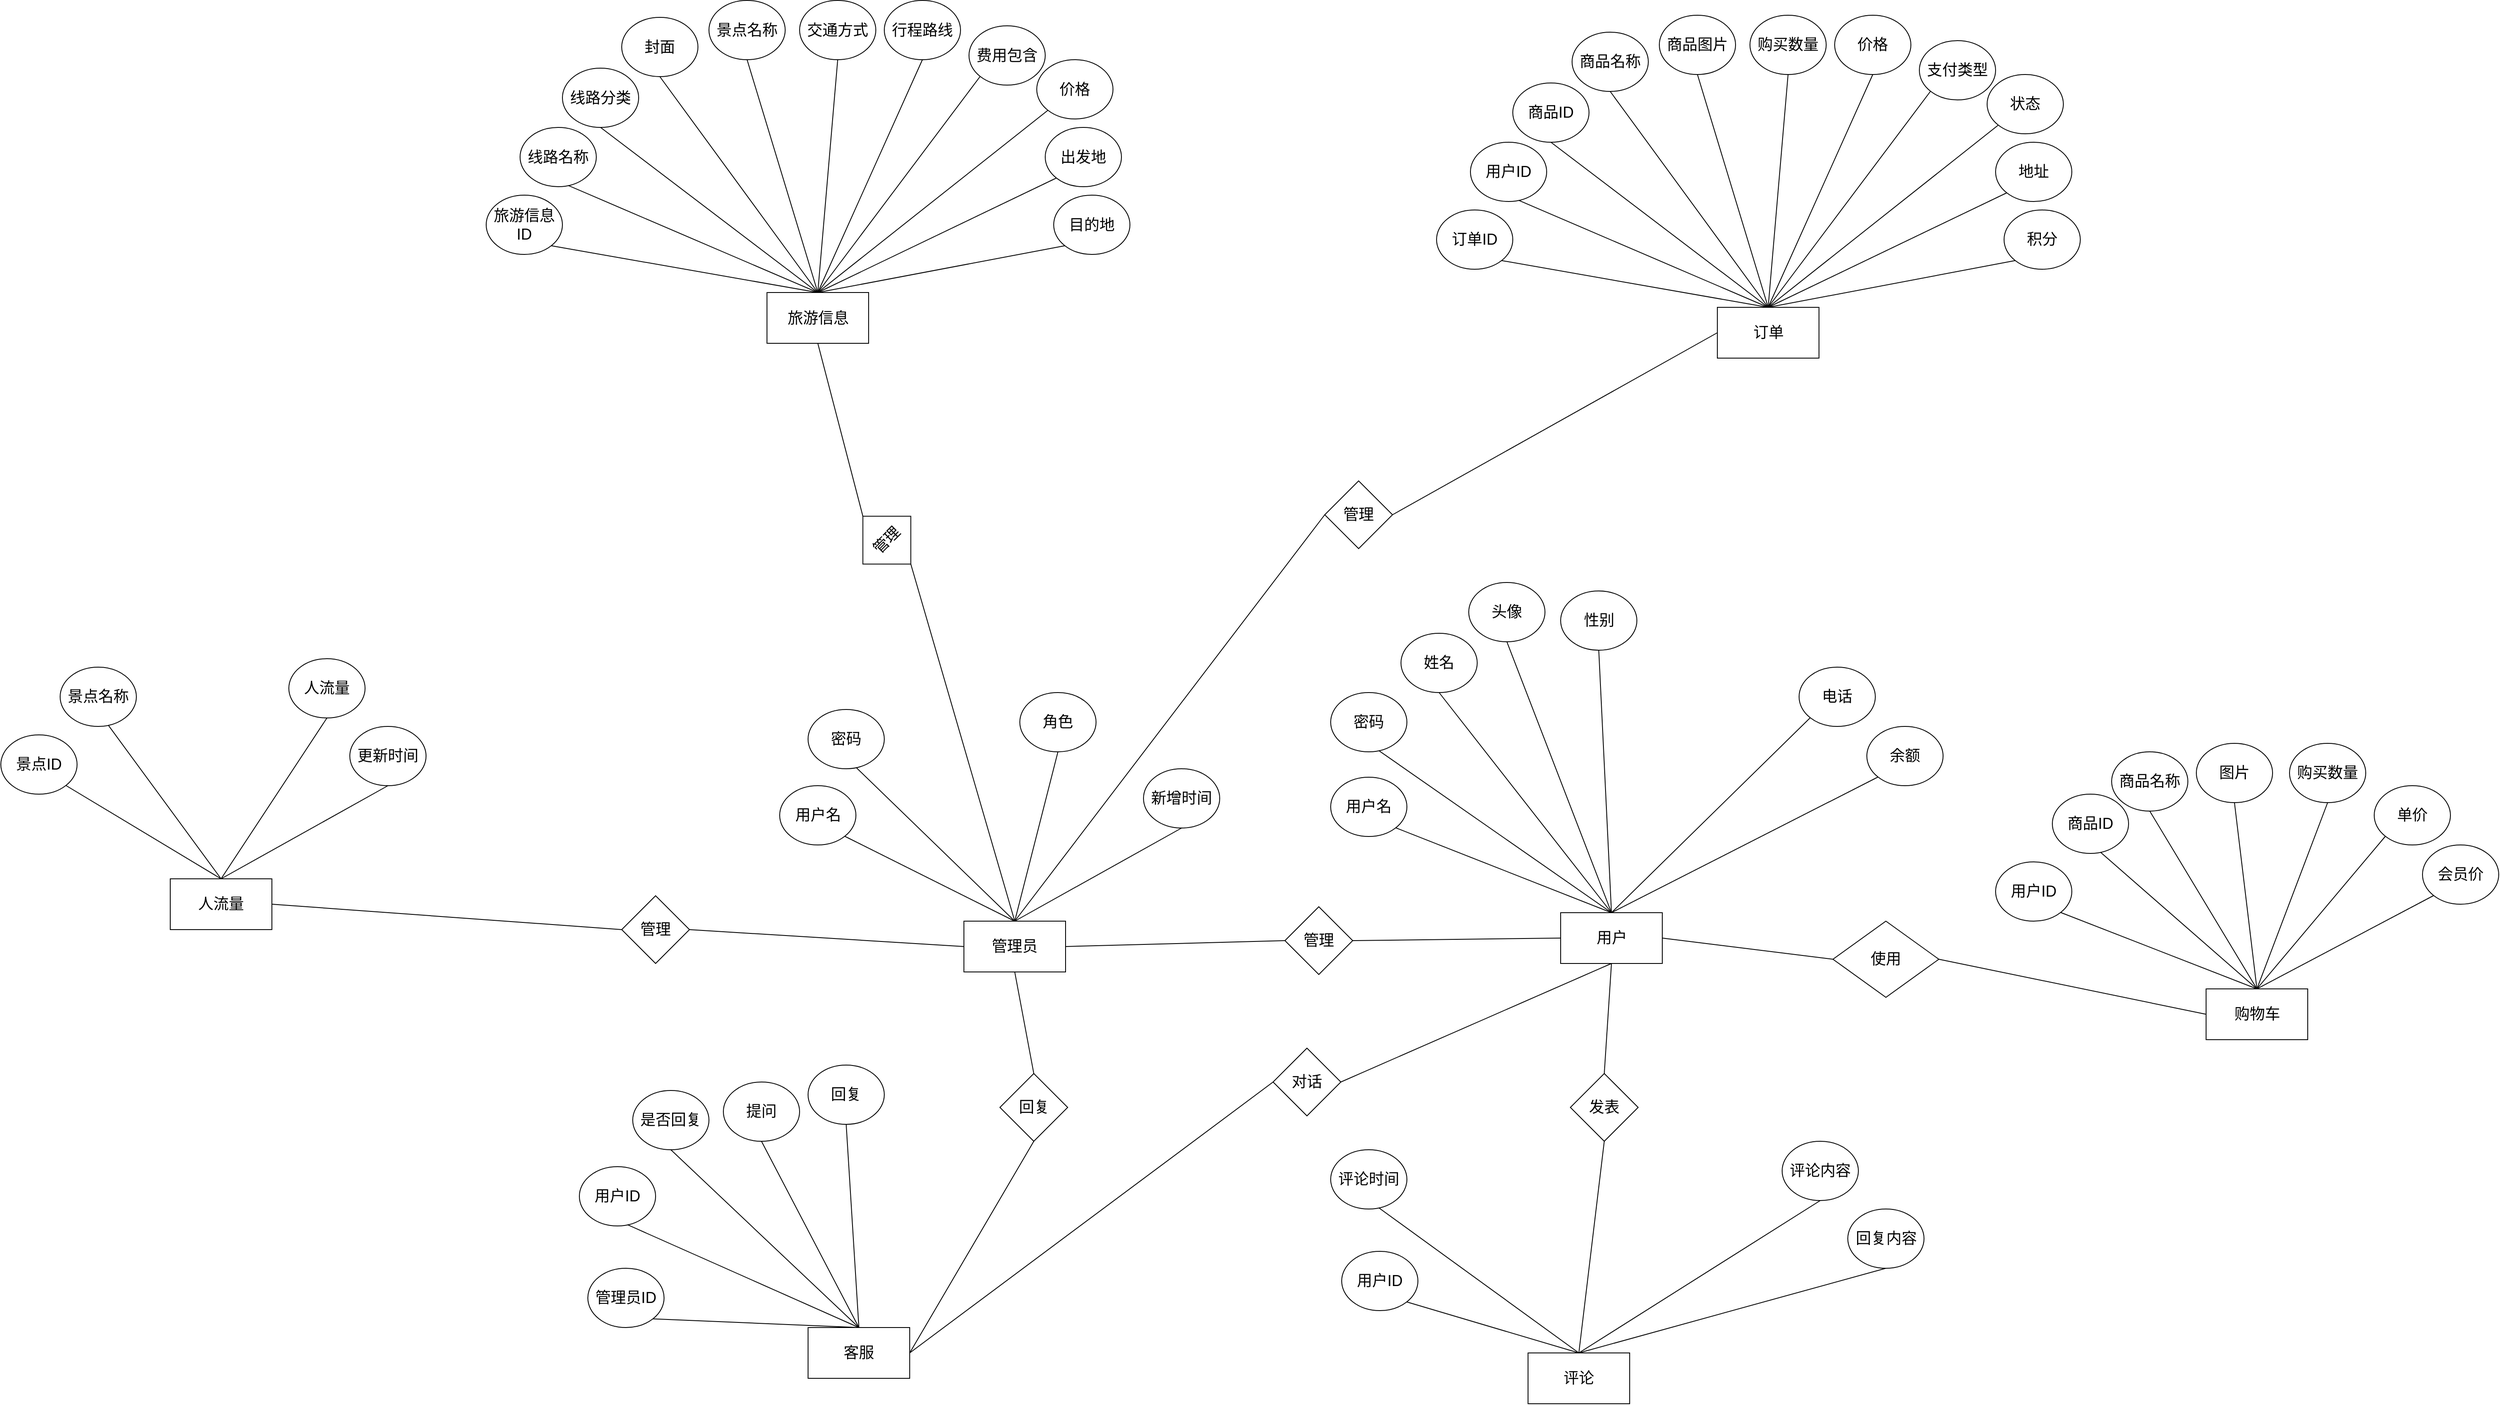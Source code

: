 <mxfile version="26.1.0">
  <diagram name="第 1 页" id="r9efI1w3UbtWpnC61uxg">
    <mxGraphModel dx="7148" dy="4628" grid="1" gridSize="10" guides="1" tooltips="1" connect="1" arrows="1" fold="1" page="1" pageScale="1" pageWidth="827" pageHeight="1169" math="0" shadow="0">
      <root>
        <mxCell id="0" />
        <mxCell id="1" parent="0" />
        <mxCell id="zDYpZziFO8J9DqXucdiA-89" value="&lt;font style=&quot;font-size: 18px;&quot;&gt;客服&lt;/font&gt;" style="rounded=0;whiteSpace=wrap;html=1;" parent="1" vertex="1">
          <mxGeometry x="-790" y="-20" width="120" height="60" as="geometry" />
        </mxCell>
        <mxCell id="zDYpZziFO8J9DqXucdiA-90" value="&lt;font style=&quot;font-size: 18px;&quot;&gt;管理员ID&lt;/font&gt;" style="ellipse;whiteSpace=wrap;html=1;" parent="1" vertex="1">
          <mxGeometry x="-1050" y="-90" width="90" height="70" as="geometry" />
        </mxCell>
        <mxCell id="zDYpZziFO8J9DqXucdiA-91" value="&lt;font style=&quot;font-size: 18px;&quot;&gt;用户ID&lt;/font&gt;" style="ellipse;whiteSpace=wrap;html=1;" parent="1" vertex="1">
          <mxGeometry x="-1060" y="-210" width="90" height="70" as="geometry" />
        </mxCell>
        <mxCell id="zDYpZziFO8J9DqXucdiA-92" value="&lt;font style=&quot;font-size: 18px;&quot;&gt;提问&lt;/font&gt;" style="ellipse;whiteSpace=wrap;html=1;" parent="1" vertex="1">
          <mxGeometry x="-890" y="-310" width="90" height="70" as="geometry" />
        </mxCell>
        <mxCell id="zDYpZziFO8J9DqXucdiA-95" value="" style="endArrow=none;html=1;rounded=0;entryX=1;entryY=1;entryDx=0;entryDy=0;exitX=0.5;exitY=0;exitDx=0;exitDy=0;" parent="1" source="zDYpZziFO8J9DqXucdiA-89" target="zDYpZziFO8J9DqXucdiA-90" edge="1">
          <mxGeometry width="50" height="50" relative="1" as="geometry">
            <mxPoint x="-750" y="30" as="sourcePoint" />
            <mxPoint x="-700" y="-20" as="targetPoint" />
          </mxGeometry>
        </mxCell>
        <mxCell id="zDYpZziFO8J9DqXucdiA-96" value="" style="endArrow=none;html=1;rounded=0;entryX=0.632;entryY=0.98;entryDx=0;entryDy=0;exitX=0.5;exitY=0;exitDx=0;exitDy=0;entryPerimeter=0;" parent="1" source="zDYpZziFO8J9DqXucdiA-89" target="zDYpZziFO8J9DqXucdiA-91" edge="1">
          <mxGeometry width="50" height="50" relative="1" as="geometry">
            <mxPoint x="-720" y="-10" as="sourcePoint" />
            <mxPoint x="-893" y="-80" as="targetPoint" />
          </mxGeometry>
        </mxCell>
        <mxCell id="zDYpZziFO8J9DqXucdiA-97" value="" style="endArrow=none;html=1;rounded=0;entryX=0.5;entryY=1;entryDx=0;entryDy=0;exitX=0.5;exitY=0;exitDx=0;exitDy=0;" parent="1" source="zDYpZziFO8J9DqXucdiA-89" target="zDYpZziFO8J9DqXucdiA-92" edge="1">
          <mxGeometry width="50" height="50" relative="1" as="geometry">
            <mxPoint x="-720" y="-10" as="sourcePoint" />
            <mxPoint x="-803" y="-131" as="targetPoint" />
          </mxGeometry>
        </mxCell>
        <mxCell id="0jBo7pZahgrigkSRvTY8-10" value="&lt;span style=&quot;font-size: 18px;&quot;&gt;回复&lt;/span&gt;" style="ellipse;whiteSpace=wrap;html=1;" parent="1" vertex="1">
          <mxGeometry x="-790" y="-330" width="90" height="70" as="geometry" />
        </mxCell>
        <mxCell id="0jBo7pZahgrigkSRvTY8-11" value="&lt;span style=&quot;font-size: 18px;&quot;&gt;是否回复&lt;/span&gt;" style="ellipse;whiteSpace=wrap;html=1;" parent="1" vertex="1">
          <mxGeometry x="-997" y="-300" width="90" height="70" as="geometry" />
        </mxCell>
        <mxCell id="0jBo7pZahgrigkSRvTY8-12" value="" style="endArrow=none;html=1;rounded=0;entryX=0.5;entryY=1;entryDx=0;entryDy=0;exitX=0.5;exitY=0;exitDx=0;exitDy=0;" parent="1" source="zDYpZziFO8J9DqXucdiA-89" target="0jBo7pZahgrigkSRvTY8-10" edge="1">
          <mxGeometry width="50" height="50" relative="1" as="geometry">
            <mxPoint x="-720" y="-10" as="sourcePoint" />
            <mxPoint x="-815" y="-180" as="targetPoint" />
          </mxGeometry>
        </mxCell>
        <mxCell id="0jBo7pZahgrigkSRvTY8-13" value="" style="endArrow=none;html=1;rounded=0;entryX=0.5;entryY=1;entryDx=0;entryDy=0;exitX=0.5;exitY=0;exitDx=0;exitDy=0;" parent="1" source="zDYpZziFO8J9DqXucdiA-89" target="0jBo7pZahgrigkSRvTY8-11" edge="1">
          <mxGeometry width="50" height="50" relative="1" as="geometry">
            <mxPoint x="-720" y="-10" as="sourcePoint" />
            <mxPoint x="-710" y="-200" as="targetPoint" />
          </mxGeometry>
        </mxCell>
        <mxCell id="kWk5Cqg54MB3jtJJDwFa-1" value="&lt;font style=&quot;font-size: 18px;&quot;&gt;评论&lt;/font&gt;" style="rounded=0;whiteSpace=wrap;html=1;" vertex="1" parent="1">
          <mxGeometry x="60" y="10" width="120" height="60" as="geometry" />
        </mxCell>
        <mxCell id="kWk5Cqg54MB3jtJJDwFa-2" value="&lt;font style=&quot;font-size: 18px;&quot;&gt;用户ID&lt;/font&gt;" style="ellipse;whiteSpace=wrap;html=1;" vertex="1" parent="1">
          <mxGeometry x="-160" y="-110" width="90" height="70" as="geometry" />
        </mxCell>
        <mxCell id="kWk5Cqg54MB3jtJJDwFa-3" value="&lt;font style=&quot;font-size: 18px;&quot;&gt;评论时间&lt;/font&gt;" style="ellipse;whiteSpace=wrap;html=1;" vertex="1" parent="1">
          <mxGeometry x="-173" y="-230" width="90" height="70" as="geometry" />
        </mxCell>
        <mxCell id="kWk5Cqg54MB3jtJJDwFa-4" value="&lt;font style=&quot;font-size: 18px;&quot;&gt;评论内容&lt;/font&gt;" style="ellipse;whiteSpace=wrap;html=1;" vertex="1" parent="1">
          <mxGeometry x="360" y="-240" width="90" height="70" as="geometry" />
        </mxCell>
        <mxCell id="kWk5Cqg54MB3jtJJDwFa-5" value="" style="endArrow=none;html=1;rounded=0;entryX=1;entryY=1;entryDx=0;entryDy=0;exitX=0.5;exitY=0;exitDx=0;exitDy=0;" edge="1" parent="1" source="kWk5Cqg54MB3jtJJDwFa-1" target="kWk5Cqg54MB3jtJJDwFa-2">
          <mxGeometry width="50" height="50" relative="1" as="geometry">
            <mxPoint x="100" y="60" as="sourcePoint" />
            <mxPoint x="150" y="10" as="targetPoint" />
          </mxGeometry>
        </mxCell>
        <mxCell id="kWk5Cqg54MB3jtJJDwFa-6" value="" style="endArrow=none;html=1;rounded=0;entryX=0.632;entryY=0.98;entryDx=0;entryDy=0;exitX=0.5;exitY=0;exitDx=0;exitDy=0;entryPerimeter=0;" edge="1" parent="1" source="kWk5Cqg54MB3jtJJDwFa-1" target="kWk5Cqg54MB3jtJJDwFa-3">
          <mxGeometry width="50" height="50" relative="1" as="geometry">
            <mxPoint x="130" y="20" as="sourcePoint" />
            <mxPoint x="-43" y="-50" as="targetPoint" />
          </mxGeometry>
        </mxCell>
        <mxCell id="kWk5Cqg54MB3jtJJDwFa-7" value="" style="endArrow=none;html=1;rounded=0;entryX=0.5;entryY=1;entryDx=0;entryDy=0;exitX=0.5;exitY=0;exitDx=0;exitDy=0;" edge="1" parent="1" source="kWk5Cqg54MB3jtJJDwFa-1" target="kWk5Cqg54MB3jtJJDwFa-4">
          <mxGeometry width="50" height="50" relative="1" as="geometry">
            <mxPoint x="130" y="20" as="sourcePoint" />
            <mxPoint x="47" y="-101" as="targetPoint" />
          </mxGeometry>
        </mxCell>
        <mxCell id="kWk5Cqg54MB3jtJJDwFa-8" value="&lt;span style=&quot;font-size: 18px;&quot;&gt;回复内容&lt;/span&gt;" style="ellipse;whiteSpace=wrap;html=1;" vertex="1" parent="1">
          <mxGeometry x="437.5" y="-160" width="90" height="70" as="geometry" />
        </mxCell>
        <mxCell id="kWk5Cqg54MB3jtJJDwFa-10" value="" style="endArrow=none;html=1;rounded=0;entryX=0.5;entryY=1;entryDx=0;entryDy=0;exitX=0.5;exitY=0;exitDx=0;exitDy=0;" edge="1" parent="1" source="kWk5Cqg54MB3jtJJDwFa-1" target="kWk5Cqg54MB3jtJJDwFa-8">
          <mxGeometry width="50" height="50" relative="1" as="geometry">
            <mxPoint x="130" y="20" as="sourcePoint" />
            <mxPoint x="35" y="-150" as="targetPoint" />
          </mxGeometry>
        </mxCell>
        <mxCell id="kWk5Cqg54MB3jtJJDwFa-12" value="&lt;font style=&quot;font-size: 18px;&quot;&gt;购物车&lt;/font&gt;" style="rounded=0;whiteSpace=wrap;html=1;" vertex="1" parent="1">
          <mxGeometry x="860.5" y="-420" width="120" height="60" as="geometry" />
        </mxCell>
        <mxCell id="kWk5Cqg54MB3jtJJDwFa-13" value="&lt;span style=&quot;font-size: 18px;&quot;&gt;用户ID&lt;/span&gt;" style="ellipse;whiteSpace=wrap;html=1;" vertex="1" parent="1">
          <mxGeometry x="612" y="-570" width="90" height="70" as="geometry" />
        </mxCell>
        <mxCell id="kWk5Cqg54MB3jtJJDwFa-14" value="&lt;font style=&quot;font-size: 18px;&quot;&gt;商品ID&lt;/font&gt;" style="ellipse;whiteSpace=wrap;html=1;" vertex="1" parent="1">
          <mxGeometry x="679" y="-650" width="90" height="70" as="geometry" />
        </mxCell>
        <mxCell id="kWk5Cqg54MB3jtJJDwFa-15" value="&lt;font style=&quot;font-size: 18px;&quot;&gt;商品名称&lt;/font&gt;" style="ellipse;whiteSpace=wrap;html=1;" vertex="1" parent="1">
          <mxGeometry x="749" y="-700" width="90" height="70" as="geometry" />
        </mxCell>
        <mxCell id="kWk5Cqg54MB3jtJJDwFa-16" value="" style="endArrow=none;html=1;rounded=0;entryX=1;entryY=1;entryDx=0;entryDy=0;exitX=0.5;exitY=0;exitDx=0;exitDy=0;" edge="1" parent="1" source="kWk5Cqg54MB3jtJJDwFa-12" target="kWk5Cqg54MB3jtJJDwFa-13">
          <mxGeometry width="50" height="50" relative="1" as="geometry">
            <mxPoint x="900.5" y="-370" as="sourcePoint" />
            <mxPoint x="950.5" y="-420" as="targetPoint" />
          </mxGeometry>
        </mxCell>
        <mxCell id="kWk5Cqg54MB3jtJJDwFa-17" value="" style="endArrow=none;html=1;rounded=0;entryX=0.632;entryY=0.98;entryDx=0;entryDy=0;exitX=0.5;exitY=0;exitDx=0;exitDy=0;entryPerimeter=0;" edge="1" parent="1" source="kWk5Cqg54MB3jtJJDwFa-12" target="kWk5Cqg54MB3jtJJDwFa-14">
          <mxGeometry width="50" height="50" relative="1" as="geometry">
            <mxPoint x="930.5" y="-410" as="sourcePoint" />
            <mxPoint x="757.5" y="-480" as="targetPoint" />
          </mxGeometry>
        </mxCell>
        <mxCell id="kWk5Cqg54MB3jtJJDwFa-18" value="" style="endArrow=none;html=1;rounded=0;entryX=0.5;entryY=1;entryDx=0;entryDy=0;exitX=0.5;exitY=0;exitDx=0;exitDy=0;" edge="1" parent="1" source="kWk5Cqg54MB3jtJJDwFa-12" target="kWk5Cqg54MB3jtJJDwFa-15">
          <mxGeometry width="50" height="50" relative="1" as="geometry">
            <mxPoint x="930.5" y="-410" as="sourcePoint" />
            <mxPoint x="847.5" y="-531" as="targetPoint" />
          </mxGeometry>
        </mxCell>
        <mxCell id="kWk5Cqg54MB3jtJJDwFa-19" value="&lt;span style=&quot;font-size: 18px;&quot;&gt;图片&lt;/span&gt;" style="ellipse;whiteSpace=wrap;html=1;" vertex="1" parent="1">
          <mxGeometry x="849" y="-710" width="90" height="70" as="geometry" />
        </mxCell>
        <mxCell id="kWk5Cqg54MB3jtJJDwFa-20" value="&lt;span style=&quot;font-size: 18px;&quot;&gt;购买数量&lt;/span&gt;" style="ellipse;whiteSpace=wrap;html=1;" vertex="1" parent="1">
          <mxGeometry x="959" y="-710" width="90" height="70" as="geometry" />
        </mxCell>
        <mxCell id="kWk5Cqg54MB3jtJJDwFa-21" value="" style="endArrow=none;html=1;rounded=0;entryX=0.5;entryY=1;entryDx=0;entryDy=0;exitX=0.5;exitY=0;exitDx=0;exitDy=0;" edge="1" parent="1" source="kWk5Cqg54MB3jtJJDwFa-12" target="kWk5Cqg54MB3jtJJDwFa-19">
          <mxGeometry width="50" height="50" relative="1" as="geometry">
            <mxPoint x="930.5" y="-410" as="sourcePoint" />
            <mxPoint x="835.5" y="-580" as="targetPoint" />
          </mxGeometry>
        </mxCell>
        <mxCell id="kWk5Cqg54MB3jtJJDwFa-22" value="" style="endArrow=none;html=1;rounded=0;entryX=0.5;entryY=1;entryDx=0;entryDy=0;exitX=0.5;exitY=0;exitDx=0;exitDy=0;" edge="1" parent="1" source="kWk5Cqg54MB3jtJJDwFa-12" target="kWk5Cqg54MB3jtJJDwFa-20">
          <mxGeometry width="50" height="50" relative="1" as="geometry">
            <mxPoint x="930.5" y="-410" as="sourcePoint" />
            <mxPoint x="940.5" y="-600" as="targetPoint" />
          </mxGeometry>
        </mxCell>
        <mxCell id="kWk5Cqg54MB3jtJJDwFa-23" value="&lt;span style=&quot;font-size: 18px;&quot;&gt;单价&lt;/span&gt;" style="ellipse;whiteSpace=wrap;html=1;" vertex="1" parent="1">
          <mxGeometry x="1059" y="-660" width="90" height="70" as="geometry" />
        </mxCell>
        <mxCell id="kWk5Cqg54MB3jtJJDwFa-24" value="&lt;span style=&quot;font-size: 18px;&quot;&gt;会员价&lt;/span&gt;" style="ellipse;whiteSpace=wrap;html=1;" vertex="1" parent="1">
          <mxGeometry x="1116" y="-590" width="90" height="70" as="geometry" />
        </mxCell>
        <mxCell id="kWk5Cqg54MB3jtJJDwFa-25" value="" style="endArrow=none;html=1;rounded=0;entryX=0;entryY=1;entryDx=0;entryDy=0;exitX=0.5;exitY=0;exitDx=0;exitDy=0;" edge="1" parent="1" source="kWk5Cqg54MB3jtJJDwFa-12" target="kWk5Cqg54MB3jtJJDwFa-23">
          <mxGeometry width="50" height="50" relative="1" as="geometry">
            <mxPoint x="931" y="-410" as="sourcePoint" />
            <mxPoint x="1064" y="-600" as="targetPoint" />
          </mxGeometry>
        </mxCell>
        <mxCell id="kWk5Cqg54MB3jtJJDwFa-26" value="" style="endArrow=none;html=1;rounded=0;entryX=0;entryY=1;entryDx=0;entryDy=0;exitX=0.5;exitY=0;exitDx=0;exitDy=0;" edge="1" parent="1" source="kWk5Cqg54MB3jtJJDwFa-12" target="kWk5Cqg54MB3jtJJDwFa-24">
          <mxGeometry width="50" height="50" relative="1" as="geometry">
            <mxPoint x="931" y="-410" as="sourcePoint" />
            <mxPoint x="1112" y="-570" as="targetPoint" />
          </mxGeometry>
        </mxCell>
        <mxCell id="kWk5Cqg54MB3jtJJDwFa-27" value="&lt;font style=&quot;font-size: 18px;&quot;&gt;旅游信息&lt;/font&gt;" style="rounded=0;whiteSpace=wrap;html=1;" vertex="1" parent="1">
          <mxGeometry x="-838.5" y="-1242.5" width="120" height="60" as="geometry" />
        </mxCell>
        <mxCell id="kWk5Cqg54MB3jtJJDwFa-28" value="&lt;span style=&quot;font-size: 18px;&quot;&gt;旅游信息ID&lt;/span&gt;" style="ellipse;whiteSpace=wrap;html=1;" vertex="1" parent="1">
          <mxGeometry x="-1170" y="-1357.5" width="90" height="70" as="geometry" />
        </mxCell>
        <mxCell id="kWk5Cqg54MB3jtJJDwFa-29" value="&lt;font style=&quot;font-size: 18px;&quot;&gt;线路名称&lt;/font&gt;" style="ellipse;whiteSpace=wrap;html=1;" vertex="1" parent="1">
          <mxGeometry x="-1130" y="-1437.5" width="90" height="70" as="geometry" />
        </mxCell>
        <mxCell id="kWk5Cqg54MB3jtJJDwFa-30" value="&lt;font style=&quot;font-size: 18px;&quot;&gt;线路分类&lt;/font&gt;" style="ellipse;whiteSpace=wrap;html=1;" vertex="1" parent="1">
          <mxGeometry x="-1080" y="-1507.5" width="90" height="70" as="geometry" />
        </mxCell>
        <mxCell id="kWk5Cqg54MB3jtJJDwFa-31" value="" style="endArrow=none;html=1;rounded=0;entryX=1;entryY=1;entryDx=0;entryDy=0;exitX=0.5;exitY=0;exitDx=0;exitDy=0;" edge="1" parent="1" source="kWk5Cqg54MB3jtJJDwFa-27" target="kWk5Cqg54MB3jtJJDwFa-28">
          <mxGeometry width="50" height="50" relative="1" as="geometry">
            <mxPoint x="-798.5" y="-1192.5" as="sourcePoint" />
            <mxPoint x="-748.5" y="-1242.5" as="targetPoint" />
          </mxGeometry>
        </mxCell>
        <mxCell id="kWk5Cqg54MB3jtJJDwFa-32" value="" style="endArrow=none;html=1;rounded=0;entryX=0.632;entryY=0.98;entryDx=0;entryDy=0;exitX=0.5;exitY=0;exitDx=0;exitDy=0;entryPerimeter=0;" edge="1" parent="1" source="kWk5Cqg54MB3jtJJDwFa-27" target="kWk5Cqg54MB3jtJJDwFa-29">
          <mxGeometry width="50" height="50" relative="1" as="geometry">
            <mxPoint x="-768.5" y="-1232.5" as="sourcePoint" />
            <mxPoint x="-941.5" y="-1302.5" as="targetPoint" />
          </mxGeometry>
        </mxCell>
        <mxCell id="kWk5Cqg54MB3jtJJDwFa-33" value="" style="endArrow=none;html=1;rounded=0;entryX=0.5;entryY=1;entryDx=0;entryDy=0;exitX=0.5;exitY=0;exitDx=0;exitDy=0;" edge="1" parent="1" source="kWk5Cqg54MB3jtJJDwFa-27" target="kWk5Cqg54MB3jtJJDwFa-30">
          <mxGeometry width="50" height="50" relative="1" as="geometry">
            <mxPoint x="-768.5" y="-1232.5" as="sourcePoint" />
            <mxPoint x="-851.5" y="-1353.5" as="targetPoint" />
          </mxGeometry>
        </mxCell>
        <mxCell id="kWk5Cqg54MB3jtJJDwFa-34" value="&lt;span style=&quot;font-size: 18px;&quot;&gt;封面&lt;/span&gt;" style="ellipse;whiteSpace=wrap;html=1;" vertex="1" parent="1">
          <mxGeometry x="-1010" y="-1567.5" width="90" height="70" as="geometry" />
        </mxCell>
        <mxCell id="kWk5Cqg54MB3jtJJDwFa-35" value="&lt;span style=&quot;font-size: 18px;&quot;&gt;景点名称&lt;/span&gt;" style="ellipse;whiteSpace=wrap;html=1;" vertex="1" parent="1">
          <mxGeometry x="-907" y="-1587.5" width="90" height="70" as="geometry" />
        </mxCell>
        <mxCell id="kWk5Cqg54MB3jtJJDwFa-36" value="" style="endArrow=none;html=1;rounded=0;entryX=0.5;entryY=1;entryDx=0;entryDy=0;exitX=0.5;exitY=0;exitDx=0;exitDy=0;" edge="1" parent="1" source="kWk5Cqg54MB3jtJJDwFa-27" target="kWk5Cqg54MB3jtJJDwFa-34">
          <mxGeometry width="50" height="50" relative="1" as="geometry">
            <mxPoint x="-768.5" y="-1232.5" as="sourcePoint" />
            <mxPoint x="-863.5" y="-1402.5" as="targetPoint" />
          </mxGeometry>
        </mxCell>
        <mxCell id="kWk5Cqg54MB3jtJJDwFa-37" value="" style="endArrow=none;html=1;rounded=0;entryX=0.5;entryY=1;entryDx=0;entryDy=0;exitX=0.5;exitY=0;exitDx=0;exitDy=0;" edge="1" parent="1" source="kWk5Cqg54MB3jtJJDwFa-27" target="kWk5Cqg54MB3jtJJDwFa-35">
          <mxGeometry width="50" height="50" relative="1" as="geometry">
            <mxPoint x="-768.5" y="-1232.5" as="sourcePoint" />
            <mxPoint x="-758.5" y="-1422.5" as="targetPoint" />
          </mxGeometry>
        </mxCell>
        <mxCell id="kWk5Cqg54MB3jtJJDwFa-38" value="&lt;span style=&quot;font-size: 18px;&quot;&gt;出发地&lt;/span&gt;" style="ellipse;whiteSpace=wrap;html=1;" vertex="1" parent="1">
          <mxGeometry x="-510" y="-1437.5" width="90" height="70" as="geometry" />
        </mxCell>
        <mxCell id="kWk5Cqg54MB3jtJJDwFa-39" value="&lt;span style=&quot;font-size: 18px;&quot;&gt;目的地&lt;/span&gt;" style="ellipse;whiteSpace=wrap;html=1;" vertex="1" parent="1">
          <mxGeometry x="-500" y="-1357.5" width="90" height="70" as="geometry" />
        </mxCell>
        <mxCell id="kWk5Cqg54MB3jtJJDwFa-40" value="" style="endArrow=none;html=1;rounded=0;entryX=0;entryY=1;entryDx=0;entryDy=0;exitX=0.5;exitY=0;exitDx=0;exitDy=0;" edge="1" parent="1" source="kWk5Cqg54MB3jtJJDwFa-27" target="kWk5Cqg54MB3jtJJDwFa-38">
          <mxGeometry width="50" height="50" relative="1" as="geometry">
            <mxPoint x="-768" y="-1232.5" as="sourcePoint" />
            <mxPoint x="-635" y="-1422.5" as="targetPoint" />
          </mxGeometry>
        </mxCell>
        <mxCell id="kWk5Cqg54MB3jtJJDwFa-41" value="" style="endArrow=none;html=1;rounded=0;entryX=0;entryY=1;entryDx=0;entryDy=0;exitX=0.5;exitY=0;exitDx=0;exitDy=0;" edge="1" parent="1" source="kWk5Cqg54MB3jtJJDwFa-27" target="kWk5Cqg54MB3jtJJDwFa-39">
          <mxGeometry width="50" height="50" relative="1" as="geometry">
            <mxPoint x="-768" y="-1232.5" as="sourcePoint" />
            <mxPoint x="-587" y="-1392.5" as="targetPoint" />
          </mxGeometry>
        </mxCell>
        <mxCell id="kWk5Cqg54MB3jtJJDwFa-42" value="&lt;span style=&quot;font-size: 18px;&quot;&gt;交通方式&lt;/span&gt;" style="ellipse;whiteSpace=wrap;html=1;" vertex="1" parent="1">
          <mxGeometry x="-800" y="-1587.5" width="90" height="70" as="geometry" />
        </mxCell>
        <mxCell id="kWk5Cqg54MB3jtJJDwFa-43" value="&lt;span style=&quot;font-size: 18px;&quot;&gt;费用包含&lt;/span&gt;" style="ellipse;whiteSpace=wrap;html=1;" vertex="1" parent="1">
          <mxGeometry x="-600" y="-1557.5" width="90" height="70" as="geometry" />
        </mxCell>
        <mxCell id="kWk5Cqg54MB3jtJJDwFa-44" value="&lt;span style=&quot;font-size: 18px;&quot;&gt;行程路线&lt;/span&gt;" style="ellipse;whiteSpace=wrap;html=1;" vertex="1" parent="1">
          <mxGeometry x="-700" y="-1587.5" width="90" height="70" as="geometry" />
        </mxCell>
        <mxCell id="kWk5Cqg54MB3jtJJDwFa-45" value="&lt;span style=&quot;font-size: 18px;&quot;&gt;价格&lt;/span&gt;" style="ellipse;whiteSpace=wrap;html=1;" vertex="1" parent="1">
          <mxGeometry x="-520" y="-1517.5" width="90" height="70" as="geometry" />
        </mxCell>
        <mxCell id="kWk5Cqg54MB3jtJJDwFa-46" value="" style="endArrow=none;html=1;rounded=0;entryX=0.5;entryY=1;entryDx=0;entryDy=0;exitX=0.5;exitY=0;exitDx=0;exitDy=0;" edge="1" parent="1" source="kWk5Cqg54MB3jtJJDwFa-27" target="kWk5Cqg54MB3jtJJDwFa-42">
          <mxGeometry width="50" height="50" relative="1" as="geometry">
            <mxPoint x="-800" y="-1317.5" as="sourcePoint" />
            <mxPoint x="-750" y="-1367.5" as="targetPoint" />
          </mxGeometry>
        </mxCell>
        <mxCell id="kWk5Cqg54MB3jtJJDwFa-47" value="" style="endArrow=none;html=1;rounded=0;entryX=0.5;entryY=1;entryDx=0;entryDy=0;exitX=0.5;exitY=0;exitDx=0;exitDy=0;" edge="1" parent="1" source="kWk5Cqg54MB3jtJJDwFa-27" target="kWk5Cqg54MB3jtJJDwFa-44">
          <mxGeometry width="50" height="50" relative="1" as="geometry">
            <mxPoint x="-768" y="-1232.5" as="sourcePoint" />
            <mxPoint x="-745" y="-1507.5" as="targetPoint" />
          </mxGeometry>
        </mxCell>
        <mxCell id="kWk5Cqg54MB3jtJJDwFa-48" value="" style="endArrow=none;html=1;rounded=0;entryX=0;entryY=1;entryDx=0;entryDy=0;exitX=0.5;exitY=0;exitDx=0;exitDy=0;" edge="1" parent="1" source="kWk5Cqg54MB3jtJJDwFa-27" target="kWk5Cqg54MB3jtJJDwFa-43">
          <mxGeometry width="50" height="50" relative="1" as="geometry">
            <mxPoint x="-768" y="-1232.5" as="sourcePoint" />
            <mxPoint x="-645" y="-1507.5" as="targetPoint" />
          </mxGeometry>
        </mxCell>
        <mxCell id="kWk5Cqg54MB3jtJJDwFa-49" value="" style="endArrow=none;html=1;rounded=0;entryX=0;entryY=1;entryDx=0;entryDy=0;exitX=0.5;exitY=0;exitDx=0;exitDy=0;" edge="1" parent="1" source="kWk5Cqg54MB3jtJJDwFa-27" target="kWk5Cqg54MB3jtJJDwFa-45">
          <mxGeometry width="50" height="50" relative="1" as="geometry">
            <mxPoint x="-768" y="-1232.5" as="sourcePoint" />
            <mxPoint x="-577" y="-1487.5" as="targetPoint" />
          </mxGeometry>
        </mxCell>
        <mxCell id="kWk5Cqg54MB3jtJJDwFa-50" value="&lt;font style=&quot;font-size: 18px;&quot;&gt;订单&lt;/font&gt;" style="rounded=0;whiteSpace=wrap;html=1;" vertex="1" parent="1">
          <mxGeometry x="283.5" y="-1225" width="120" height="60" as="geometry" />
        </mxCell>
        <mxCell id="kWk5Cqg54MB3jtJJDwFa-51" value="&lt;span style=&quot;font-size: 18px;&quot;&gt;订单ID&lt;/span&gt;" style="ellipse;whiteSpace=wrap;html=1;" vertex="1" parent="1">
          <mxGeometry x="-48" y="-1340" width="90" height="70" as="geometry" />
        </mxCell>
        <mxCell id="kWk5Cqg54MB3jtJJDwFa-52" value="&lt;font style=&quot;font-size: 18px;&quot;&gt;用户ID&lt;/font&gt;" style="ellipse;whiteSpace=wrap;html=1;" vertex="1" parent="1">
          <mxGeometry x="-8" y="-1420" width="90" height="70" as="geometry" />
        </mxCell>
        <mxCell id="kWk5Cqg54MB3jtJJDwFa-53" value="&lt;font style=&quot;font-size: 18px;&quot;&gt;商品ID&lt;/font&gt;" style="ellipse;whiteSpace=wrap;html=1;" vertex="1" parent="1">
          <mxGeometry x="42" y="-1490" width="90" height="70" as="geometry" />
        </mxCell>
        <mxCell id="kWk5Cqg54MB3jtJJDwFa-54" value="" style="endArrow=none;html=1;rounded=0;entryX=1;entryY=1;entryDx=0;entryDy=0;exitX=0.5;exitY=0;exitDx=0;exitDy=0;" edge="1" parent="1" source="kWk5Cqg54MB3jtJJDwFa-50" target="kWk5Cqg54MB3jtJJDwFa-51">
          <mxGeometry width="50" height="50" relative="1" as="geometry">
            <mxPoint x="323.5" y="-1175" as="sourcePoint" />
            <mxPoint x="373.5" y="-1225" as="targetPoint" />
          </mxGeometry>
        </mxCell>
        <mxCell id="kWk5Cqg54MB3jtJJDwFa-55" value="" style="endArrow=none;html=1;rounded=0;entryX=0.632;entryY=0.98;entryDx=0;entryDy=0;exitX=0.5;exitY=0;exitDx=0;exitDy=0;entryPerimeter=0;" edge="1" parent="1" source="kWk5Cqg54MB3jtJJDwFa-50" target="kWk5Cqg54MB3jtJJDwFa-52">
          <mxGeometry width="50" height="50" relative="1" as="geometry">
            <mxPoint x="353.5" y="-1215" as="sourcePoint" />
            <mxPoint x="180.5" y="-1285" as="targetPoint" />
          </mxGeometry>
        </mxCell>
        <mxCell id="kWk5Cqg54MB3jtJJDwFa-56" value="" style="endArrow=none;html=1;rounded=0;entryX=0.5;entryY=1;entryDx=0;entryDy=0;exitX=0.5;exitY=0;exitDx=0;exitDy=0;" edge="1" parent="1" source="kWk5Cqg54MB3jtJJDwFa-50" target="kWk5Cqg54MB3jtJJDwFa-53">
          <mxGeometry width="50" height="50" relative="1" as="geometry">
            <mxPoint x="353.5" y="-1215" as="sourcePoint" />
            <mxPoint x="270.5" y="-1336" as="targetPoint" />
          </mxGeometry>
        </mxCell>
        <mxCell id="kWk5Cqg54MB3jtJJDwFa-57" value="&lt;span style=&quot;font-size: 18px;&quot;&gt;商品名称&lt;/span&gt;" style="ellipse;whiteSpace=wrap;html=1;" vertex="1" parent="1">
          <mxGeometry x="112" y="-1550" width="90" height="70" as="geometry" />
        </mxCell>
        <mxCell id="kWk5Cqg54MB3jtJJDwFa-58" value="&lt;span style=&quot;font-size: 18px;&quot;&gt;商品图片&lt;/span&gt;" style="ellipse;whiteSpace=wrap;html=1;" vertex="1" parent="1">
          <mxGeometry x="215" y="-1570" width="90" height="70" as="geometry" />
        </mxCell>
        <mxCell id="kWk5Cqg54MB3jtJJDwFa-59" value="" style="endArrow=none;html=1;rounded=0;entryX=0.5;entryY=1;entryDx=0;entryDy=0;exitX=0.5;exitY=0;exitDx=0;exitDy=0;" edge="1" parent="1" source="kWk5Cqg54MB3jtJJDwFa-50" target="kWk5Cqg54MB3jtJJDwFa-57">
          <mxGeometry width="50" height="50" relative="1" as="geometry">
            <mxPoint x="353.5" y="-1215" as="sourcePoint" />
            <mxPoint x="258.5" y="-1385" as="targetPoint" />
          </mxGeometry>
        </mxCell>
        <mxCell id="kWk5Cqg54MB3jtJJDwFa-60" value="" style="endArrow=none;html=1;rounded=0;entryX=0.5;entryY=1;entryDx=0;entryDy=0;exitX=0.5;exitY=0;exitDx=0;exitDy=0;" edge="1" parent="1" source="kWk5Cqg54MB3jtJJDwFa-50" target="kWk5Cqg54MB3jtJJDwFa-58">
          <mxGeometry width="50" height="50" relative="1" as="geometry">
            <mxPoint x="353.5" y="-1215" as="sourcePoint" />
            <mxPoint x="363.5" y="-1405" as="targetPoint" />
          </mxGeometry>
        </mxCell>
        <mxCell id="kWk5Cqg54MB3jtJJDwFa-61" value="&lt;span style=&quot;font-size: 18px;&quot;&gt;地址&lt;/span&gt;" style="ellipse;whiteSpace=wrap;html=1;" vertex="1" parent="1">
          <mxGeometry x="612" y="-1420" width="90" height="70" as="geometry" />
        </mxCell>
        <mxCell id="kWk5Cqg54MB3jtJJDwFa-62" value="&lt;span style=&quot;font-size: 18px;&quot;&gt;积分&lt;/span&gt;" style="ellipse;whiteSpace=wrap;html=1;" vertex="1" parent="1">
          <mxGeometry x="622" y="-1340" width="90" height="70" as="geometry" />
        </mxCell>
        <mxCell id="kWk5Cqg54MB3jtJJDwFa-63" value="" style="endArrow=none;html=1;rounded=0;entryX=0;entryY=1;entryDx=0;entryDy=0;exitX=0.5;exitY=0;exitDx=0;exitDy=0;" edge="1" parent="1" source="kWk5Cqg54MB3jtJJDwFa-50" target="kWk5Cqg54MB3jtJJDwFa-61">
          <mxGeometry width="50" height="50" relative="1" as="geometry">
            <mxPoint x="354" y="-1215" as="sourcePoint" />
            <mxPoint x="487" y="-1405" as="targetPoint" />
          </mxGeometry>
        </mxCell>
        <mxCell id="kWk5Cqg54MB3jtJJDwFa-64" value="" style="endArrow=none;html=1;rounded=0;entryX=0;entryY=1;entryDx=0;entryDy=0;exitX=0.5;exitY=0;exitDx=0;exitDy=0;" edge="1" parent="1" source="kWk5Cqg54MB3jtJJDwFa-50" target="kWk5Cqg54MB3jtJJDwFa-62">
          <mxGeometry width="50" height="50" relative="1" as="geometry">
            <mxPoint x="354" y="-1215" as="sourcePoint" />
            <mxPoint x="535" y="-1375" as="targetPoint" />
          </mxGeometry>
        </mxCell>
        <mxCell id="kWk5Cqg54MB3jtJJDwFa-65" value="&lt;span style=&quot;font-size: 18px;&quot;&gt;购买数量&lt;/span&gt;" style="ellipse;whiteSpace=wrap;html=1;" vertex="1" parent="1">
          <mxGeometry x="322" y="-1570" width="90" height="70" as="geometry" />
        </mxCell>
        <mxCell id="kWk5Cqg54MB3jtJJDwFa-66" value="&lt;span style=&quot;font-size: 18px;&quot;&gt;支付类型&lt;/span&gt;" style="ellipse;whiteSpace=wrap;html=1;" vertex="1" parent="1">
          <mxGeometry x="522" y="-1540" width="90" height="70" as="geometry" />
        </mxCell>
        <mxCell id="kWk5Cqg54MB3jtJJDwFa-67" value="&lt;span style=&quot;font-size: 18px;&quot;&gt;价格&lt;/span&gt;" style="ellipse;whiteSpace=wrap;html=1;" vertex="1" parent="1">
          <mxGeometry x="422" y="-1570" width="90" height="70" as="geometry" />
        </mxCell>
        <mxCell id="kWk5Cqg54MB3jtJJDwFa-68" value="&lt;span style=&quot;font-size: 18px;&quot;&gt;状态&lt;/span&gt;" style="ellipse;whiteSpace=wrap;html=1;" vertex="1" parent="1">
          <mxGeometry x="602" y="-1500" width="90" height="70" as="geometry" />
        </mxCell>
        <mxCell id="kWk5Cqg54MB3jtJJDwFa-69" value="" style="endArrow=none;html=1;rounded=0;entryX=0.5;entryY=1;entryDx=0;entryDy=0;exitX=0.5;exitY=0;exitDx=0;exitDy=0;" edge="1" parent="1" source="kWk5Cqg54MB3jtJJDwFa-50" target="kWk5Cqg54MB3jtJJDwFa-65">
          <mxGeometry width="50" height="50" relative="1" as="geometry">
            <mxPoint x="322" y="-1300" as="sourcePoint" />
            <mxPoint x="372" y="-1350" as="targetPoint" />
          </mxGeometry>
        </mxCell>
        <mxCell id="kWk5Cqg54MB3jtJJDwFa-70" value="" style="endArrow=none;html=1;rounded=0;entryX=0.5;entryY=1;entryDx=0;entryDy=0;exitX=0.5;exitY=0;exitDx=0;exitDy=0;" edge="1" parent="1" source="kWk5Cqg54MB3jtJJDwFa-50" target="kWk5Cqg54MB3jtJJDwFa-67">
          <mxGeometry width="50" height="50" relative="1" as="geometry">
            <mxPoint x="354" y="-1215" as="sourcePoint" />
            <mxPoint x="377" y="-1490" as="targetPoint" />
          </mxGeometry>
        </mxCell>
        <mxCell id="kWk5Cqg54MB3jtJJDwFa-71" value="" style="endArrow=none;html=1;rounded=0;entryX=0;entryY=1;entryDx=0;entryDy=0;exitX=0.5;exitY=0;exitDx=0;exitDy=0;" edge="1" parent="1" source="kWk5Cqg54MB3jtJJDwFa-50" target="kWk5Cqg54MB3jtJJDwFa-66">
          <mxGeometry width="50" height="50" relative="1" as="geometry">
            <mxPoint x="354" y="-1215" as="sourcePoint" />
            <mxPoint x="477" y="-1490" as="targetPoint" />
          </mxGeometry>
        </mxCell>
        <mxCell id="kWk5Cqg54MB3jtJJDwFa-72" value="" style="endArrow=none;html=1;rounded=0;entryX=0;entryY=1;entryDx=0;entryDy=0;exitX=0.5;exitY=0;exitDx=0;exitDy=0;" edge="1" parent="1" source="kWk5Cqg54MB3jtJJDwFa-50" target="kWk5Cqg54MB3jtJJDwFa-68">
          <mxGeometry width="50" height="50" relative="1" as="geometry">
            <mxPoint x="354" y="-1215" as="sourcePoint" />
            <mxPoint x="545" y="-1470" as="targetPoint" />
          </mxGeometry>
        </mxCell>
        <mxCell id="kWk5Cqg54MB3jtJJDwFa-73" value="&lt;span style=&quot;font-size: 18px;&quot;&gt;人流量&lt;/span&gt;" style="rounded=0;whiteSpace=wrap;html=1;" vertex="1" parent="1">
          <mxGeometry x="-1543" y="-550" width="120" height="60" as="geometry" />
        </mxCell>
        <mxCell id="kWk5Cqg54MB3jtJJDwFa-74" value="&lt;font style=&quot;font-size: 18px;&quot;&gt;景点ID&lt;/font&gt;" style="ellipse;whiteSpace=wrap;html=1;" vertex="1" parent="1">
          <mxGeometry x="-1743" y="-720" width="90" height="70" as="geometry" />
        </mxCell>
        <mxCell id="kWk5Cqg54MB3jtJJDwFa-75" value="&lt;font style=&quot;font-size: 18px;&quot;&gt;景点名称&lt;/font&gt;" style="ellipse;whiteSpace=wrap;html=1;" vertex="1" parent="1">
          <mxGeometry x="-1673" y="-800" width="90" height="70" as="geometry" />
        </mxCell>
        <mxCell id="kWk5Cqg54MB3jtJJDwFa-76" value="&lt;font style=&quot;font-size: 18px;&quot;&gt;人流量&lt;/font&gt;" style="ellipse;whiteSpace=wrap;html=1;" vertex="1" parent="1">
          <mxGeometry x="-1403" y="-810" width="90" height="70" as="geometry" />
        </mxCell>
        <mxCell id="kWk5Cqg54MB3jtJJDwFa-77" value="" style="endArrow=none;html=1;rounded=0;entryX=1;entryY=1;entryDx=0;entryDy=0;exitX=0.5;exitY=0;exitDx=0;exitDy=0;" edge="1" parent="1" source="kWk5Cqg54MB3jtJJDwFa-73" target="kWk5Cqg54MB3jtJJDwFa-74">
          <mxGeometry width="50" height="50" relative="1" as="geometry">
            <mxPoint x="-1503" y="-500" as="sourcePoint" />
            <mxPoint x="-1453" y="-550" as="targetPoint" />
          </mxGeometry>
        </mxCell>
        <mxCell id="kWk5Cqg54MB3jtJJDwFa-78" value="" style="endArrow=none;html=1;rounded=0;entryX=0.632;entryY=0.98;entryDx=0;entryDy=0;exitX=0.5;exitY=0;exitDx=0;exitDy=0;entryPerimeter=0;" edge="1" parent="1" source="kWk5Cqg54MB3jtJJDwFa-73" target="kWk5Cqg54MB3jtJJDwFa-75">
          <mxGeometry width="50" height="50" relative="1" as="geometry">
            <mxPoint x="-1473" y="-540" as="sourcePoint" />
            <mxPoint x="-1646" y="-610" as="targetPoint" />
          </mxGeometry>
        </mxCell>
        <mxCell id="kWk5Cqg54MB3jtJJDwFa-79" value="" style="endArrow=none;html=1;rounded=0;entryX=0.5;entryY=1;entryDx=0;entryDy=0;exitX=0.5;exitY=0;exitDx=0;exitDy=0;" edge="1" parent="1" source="kWk5Cqg54MB3jtJJDwFa-73" target="kWk5Cqg54MB3jtJJDwFa-76">
          <mxGeometry width="50" height="50" relative="1" as="geometry">
            <mxPoint x="-1473" y="-540" as="sourcePoint" />
            <mxPoint x="-1556" y="-661" as="targetPoint" />
          </mxGeometry>
        </mxCell>
        <mxCell id="kWk5Cqg54MB3jtJJDwFa-80" value="&lt;span style=&quot;font-size: 18px;&quot;&gt;更新时间&lt;/span&gt;" style="ellipse;whiteSpace=wrap;html=1;" vertex="1" parent="1">
          <mxGeometry x="-1331" y="-730" width="90" height="70" as="geometry" />
        </mxCell>
        <mxCell id="kWk5Cqg54MB3jtJJDwFa-81" value="" style="endArrow=none;html=1;rounded=0;entryX=0.5;entryY=1;entryDx=0;entryDy=0;exitX=0.5;exitY=0;exitDx=0;exitDy=0;" edge="1" parent="1" source="kWk5Cqg54MB3jtJJDwFa-73" target="kWk5Cqg54MB3jtJJDwFa-80">
          <mxGeometry width="50" height="50" relative="1" as="geometry">
            <mxPoint x="-1473" y="-540" as="sourcePoint" />
            <mxPoint x="-1568" y="-710" as="targetPoint" />
          </mxGeometry>
        </mxCell>
        <mxCell id="kWk5Cqg54MB3jtJJDwFa-82" value="&lt;span style=&quot;font-size: 18px;&quot;&gt;管理员&lt;/span&gt;" style="rounded=0;whiteSpace=wrap;html=1;" vertex="1" parent="1">
          <mxGeometry x="-606" y="-500" width="120" height="60" as="geometry" />
        </mxCell>
        <mxCell id="kWk5Cqg54MB3jtJJDwFa-83" value="&lt;font style=&quot;font-size: 18px;&quot;&gt;用户名&lt;/font&gt;" style="ellipse;whiteSpace=wrap;html=1;" vertex="1" parent="1">
          <mxGeometry x="-823.5" y="-660" width="90" height="70" as="geometry" />
        </mxCell>
        <mxCell id="kWk5Cqg54MB3jtJJDwFa-84" value="&lt;font style=&quot;font-size: 18px;&quot;&gt;密码&lt;/font&gt;" style="ellipse;whiteSpace=wrap;html=1;" vertex="1" parent="1">
          <mxGeometry x="-790" y="-750" width="90" height="70" as="geometry" />
        </mxCell>
        <mxCell id="kWk5Cqg54MB3jtJJDwFa-85" value="&lt;font style=&quot;font-size: 18px;&quot;&gt;角色&lt;/font&gt;" style="ellipse;whiteSpace=wrap;html=1;" vertex="1" parent="1">
          <mxGeometry x="-540" y="-770" width="90" height="70" as="geometry" />
        </mxCell>
        <mxCell id="kWk5Cqg54MB3jtJJDwFa-86" value="" style="endArrow=none;html=1;rounded=0;entryX=1;entryY=1;entryDx=0;entryDy=0;exitX=0.5;exitY=0;exitDx=0;exitDy=0;" edge="1" parent="1" source="kWk5Cqg54MB3jtJJDwFa-82" target="kWk5Cqg54MB3jtJJDwFa-83">
          <mxGeometry width="50" height="50" relative="1" as="geometry">
            <mxPoint x="-566" y="-450" as="sourcePoint" />
            <mxPoint x="-516" y="-500" as="targetPoint" />
          </mxGeometry>
        </mxCell>
        <mxCell id="kWk5Cqg54MB3jtJJDwFa-87" value="" style="endArrow=none;html=1;rounded=0;entryX=0.632;entryY=0.98;entryDx=0;entryDy=0;exitX=0.5;exitY=0;exitDx=0;exitDy=0;entryPerimeter=0;" edge="1" parent="1" source="kWk5Cqg54MB3jtJJDwFa-82" target="kWk5Cqg54MB3jtJJDwFa-84">
          <mxGeometry width="50" height="50" relative="1" as="geometry">
            <mxPoint x="-536" y="-490" as="sourcePoint" />
            <mxPoint x="-709" y="-560" as="targetPoint" />
          </mxGeometry>
        </mxCell>
        <mxCell id="kWk5Cqg54MB3jtJJDwFa-88" value="" style="endArrow=none;html=1;rounded=0;entryX=0.5;entryY=1;entryDx=0;entryDy=0;exitX=0.5;exitY=0;exitDx=0;exitDy=0;" edge="1" parent="1" source="kWk5Cqg54MB3jtJJDwFa-82" target="kWk5Cqg54MB3jtJJDwFa-85">
          <mxGeometry width="50" height="50" relative="1" as="geometry">
            <mxPoint x="-536" y="-490" as="sourcePoint" />
            <mxPoint x="-619" y="-611" as="targetPoint" />
          </mxGeometry>
        </mxCell>
        <mxCell id="kWk5Cqg54MB3jtJJDwFa-89" value="&lt;span style=&quot;font-size: 18px;&quot;&gt;新增时间&lt;/span&gt;" style="ellipse;whiteSpace=wrap;html=1;" vertex="1" parent="1">
          <mxGeometry x="-394" y="-680" width="90" height="70" as="geometry" />
        </mxCell>
        <mxCell id="kWk5Cqg54MB3jtJJDwFa-90" value="" style="endArrow=none;html=1;rounded=0;entryX=0.5;entryY=1;entryDx=0;entryDy=0;exitX=0.5;exitY=0;exitDx=0;exitDy=0;" edge="1" parent="1" source="kWk5Cqg54MB3jtJJDwFa-82" target="kWk5Cqg54MB3jtJJDwFa-89">
          <mxGeometry width="50" height="50" relative="1" as="geometry">
            <mxPoint x="-536" y="-490" as="sourcePoint" />
            <mxPoint x="-631" y="-660" as="targetPoint" />
          </mxGeometry>
        </mxCell>
        <mxCell id="kWk5Cqg54MB3jtJJDwFa-91" value="&lt;font style=&quot;font-size: 18px;&quot;&gt;用户&lt;/font&gt;" style="rounded=0;whiteSpace=wrap;html=1;" vertex="1" parent="1">
          <mxGeometry x="98.5" y="-510" width="120" height="60" as="geometry" />
        </mxCell>
        <mxCell id="kWk5Cqg54MB3jtJJDwFa-92" value="&lt;span style=&quot;font-size: 18px;&quot;&gt;用户名&lt;/span&gt;" style="ellipse;whiteSpace=wrap;html=1;" vertex="1" parent="1">
          <mxGeometry x="-173" y="-670" width="90" height="70" as="geometry" />
        </mxCell>
        <mxCell id="kWk5Cqg54MB3jtJJDwFa-93" value="&lt;font style=&quot;font-size: 18px;&quot;&gt;密码&lt;/font&gt;" style="ellipse;whiteSpace=wrap;html=1;" vertex="1" parent="1">
          <mxGeometry x="-173" y="-770" width="90" height="70" as="geometry" />
        </mxCell>
        <mxCell id="kWk5Cqg54MB3jtJJDwFa-94" value="&lt;font style=&quot;font-size: 18px;&quot;&gt;姓名&lt;/font&gt;" style="ellipse;whiteSpace=wrap;html=1;" vertex="1" parent="1">
          <mxGeometry x="-90" y="-840" width="90" height="70" as="geometry" />
        </mxCell>
        <mxCell id="kWk5Cqg54MB3jtJJDwFa-95" value="" style="endArrow=none;html=1;rounded=0;entryX=1;entryY=1;entryDx=0;entryDy=0;exitX=0.5;exitY=0;exitDx=0;exitDy=0;" edge="1" parent="1" source="kWk5Cqg54MB3jtJJDwFa-91" target="kWk5Cqg54MB3jtJJDwFa-92">
          <mxGeometry width="50" height="50" relative="1" as="geometry">
            <mxPoint x="138.5" y="-460" as="sourcePoint" />
            <mxPoint x="188.5" y="-510" as="targetPoint" />
          </mxGeometry>
        </mxCell>
        <mxCell id="kWk5Cqg54MB3jtJJDwFa-96" value="" style="endArrow=none;html=1;rounded=0;entryX=0.632;entryY=0.98;entryDx=0;entryDy=0;exitX=0.5;exitY=0;exitDx=0;exitDy=0;entryPerimeter=0;" edge="1" parent="1" source="kWk5Cqg54MB3jtJJDwFa-91" target="kWk5Cqg54MB3jtJJDwFa-93">
          <mxGeometry width="50" height="50" relative="1" as="geometry">
            <mxPoint x="168.5" y="-500" as="sourcePoint" />
            <mxPoint x="-4.5" y="-570" as="targetPoint" />
          </mxGeometry>
        </mxCell>
        <mxCell id="kWk5Cqg54MB3jtJJDwFa-97" value="" style="endArrow=none;html=1;rounded=0;entryX=0.5;entryY=1;entryDx=0;entryDy=0;exitX=0.5;exitY=0;exitDx=0;exitDy=0;" edge="1" parent="1" source="kWk5Cqg54MB3jtJJDwFa-91" target="kWk5Cqg54MB3jtJJDwFa-94">
          <mxGeometry width="50" height="50" relative="1" as="geometry">
            <mxPoint x="168.5" y="-500" as="sourcePoint" />
            <mxPoint x="85.5" y="-621" as="targetPoint" />
          </mxGeometry>
        </mxCell>
        <mxCell id="kWk5Cqg54MB3jtJJDwFa-98" value="&lt;span style=&quot;font-size: 18px;&quot;&gt;头像&lt;/span&gt;" style="ellipse;whiteSpace=wrap;html=1;" vertex="1" parent="1">
          <mxGeometry x="-10" y="-900" width="90" height="70" as="geometry" />
        </mxCell>
        <mxCell id="kWk5Cqg54MB3jtJJDwFa-99" value="&lt;span style=&quot;font-size: 18px;&quot;&gt;性别&lt;/span&gt;" style="ellipse;whiteSpace=wrap;html=1;" vertex="1" parent="1">
          <mxGeometry x="98.5" y="-890" width="90" height="70" as="geometry" />
        </mxCell>
        <mxCell id="kWk5Cqg54MB3jtJJDwFa-100" value="" style="endArrow=none;html=1;rounded=0;entryX=0.5;entryY=1;entryDx=0;entryDy=0;exitX=0.5;exitY=0;exitDx=0;exitDy=0;" edge="1" parent="1" source="kWk5Cqg54MB3jtJJDwFa-91" target="kWk5Cqg54MB3jtJJDwFa-98">
          <mxGeometry width="50" height="50" relative="1" as="geometry">
            <mxPoint x="168.5" y="-500" as="sourcePoint" />
            <mxPoint x="73.5" y="-670" as="targetPoint" />
          </mxGeometry>
        </mxCell>
        <mxCell id="kWk5Cqg54MB3jtJJDwFa-101" value="" style="endArrow=none;html=1;rounded=0;entryX=0.5;entryY=1;entryDx=0;entryDy=0;exitX=0.5;exitY=0;exitDx=0;exitDy=0;" edge="1" parent="1" source="kWk5Cqg54MB3jtJJDwFa-91" target="kWk5Cqg54MB3jtJJDwFa-99">
          <mxGeometry width="50" height="50" relative="1" as="geometry">
            <mxPoint x="168.5" y="-500" as="sourcePoint" />
            <mxPoint x="178.5" y="-690" as="targetPoint" />
          </mxGeometry>
        </mxCell>
        <mxCell id="kWk5Cqg54MB3jtJJDwFa-102" value="&lt;span style=&quot;font-size: 18px;&quot;&gt;电话&lt;/span&gt;" style="ellipse;whiteSpace=wrap;html=1;" vertex="1" parent="1">
          <mxGeometry x="380" y="-800" width="90" height="70" as="geometry" />
        </mxCell>
        <mxCell id="kWk5Cqg54MB3jtJJDwFa-103" value="&lt;span style=&quot;font-size: 18px;&quot;&gt;余额&lt;/span&gt;" style="ellipse;whiteSpace=wrap;html=1;" vertex="1" parent="1">
          <mxGeometry x="460" y="-730" width="90" height="70" as="geometry" />
        </mxCell>
        <mxCell id="kWk5Cqg54MB3jtJJDwFa-104" value="" style="endArrow=none;html=1;rounded=0;entryX=0;entryY=1;entryDx=0;entryDy=0;exitX=0.5;exitY=0;exitDx=0;exitDy=0;" edge="1" parent="1" source="kWk5Cqg54MB3jtJJDwFa-91" target="kWk5Cqg54MB3jtJJDwFa-102">
          <mxGeometry width="50" height="50" relative="1" as="geometry">
            <mxPoint x="169" y="-500" as="sourcePoint" />
            <mxPoint x="302" y="-690" as="targetPoint" />
          </mxGeometry>
        </mxCell>
        <mxCell id="kWk5Cqg54MB3jtJJDwFa-105" value="" style="endArrow=none;html=1;rounded=0;entryX=0;entryY=1;entryDx=0;entryDy=0;exitX=0.5;exitY=0;exitDx=0;exitDy=0;" edge="1" parent="1" source="kWk5Cqg54MB3jtJJDwFa-91" target="kWk5Cqg54MB3jtJJDwFa-103">
          <mxGeometry width="50" height="50" relative="1" as="geometry">
            <mxPoint x="169" y="-500" as="sourcePoint" />
            <mxPoint x="350" y="-660" as="targetPoint" />
          </mxGeometry>
        </mxCell>
        <mxCell id="kWk5Cqg54MB3jtJJDwFa-106" value="&lt;font style=&quot;font-size: 18px;&quot;&gt;管理&lt;/font&gt;" style="rhombus;whiteSpace=wrap;html=1;rotation=-45;" vertex="1" parent="1">
          <mxGeometry x="-737" y="-990" width="80" height="80" as="geometry" />
        </mxCell>
        <mxCell id="kWk5Cqg54MB3jtJJDwFa-107" value="" style="endArrow=none;html=1;rounded=0;entryX=0.5;entryY=1;entryDx=0;entryDy=0;exitX=0.5;exitY=0;exitDx=0;exitDy=0;" edge="1" parent="1" source="kWk5Cqg54MB3jtJJDwFa-82" target="kWk5Cqg54MB3jtJJDwFa-106">
          <mxGeometry width="50" height="50" relative="1" as="geometry">
            <mxPoint x="-540" y="-720" as="sourcePoint" />
            <mxPoint x="-490" y="-770" as="targetPoint" />
          </mxGeometry>
        </mxCell>
        <mxCell id="kWk5Cqg54MB3jtJJDwFa-108" value="" style="endArrow=none;html=1;rounded=0;entryX=0.5;entryY=1;entryDx=0;entryDy=0;exitX=0.5;exitY=0;exitDx=0;exitDy=0;" edge="1" parent="1" source="kWk5Cqg54MB3jtJJDwFa-106" target="kWk5Cqg54MB3jtJJDwFa-27">
          <mxGeometry width="50" height="50" relative="1" as="geometry">
            <mxPoint x="-540" y="-1080" as="sourcePoint" />
            <mxPoint x="-490" y="-1130" as="targetPoint" />
          </mxGeometry>
        </mxCell>
        <mxCell id="kWk5Cqg54MB3jtJJDwFa-109" value="&lt;font style=&quot;font-size: 18px;&quot;&gt;管理&lt;/font&gt;" style="rhombus;whiteSpace=wrap;html=1;" vertex="1" parent="1">
          <mxGeometry x="-1010" y="-530" width="80" height="80" as="geometry" />
        </mxCell>
        <mxCell id="kWk5Cqg54MB3jtJJDwFa-111" value="" style="endArrow=none;html=1;rounded=0;entryX=0;entryY=0.5;entryDx=0;entryDy=0;exitX=1;exitY=0.5;exitDx=0;exitDy=0;" edge="1" parent="1" source="kWk5Cqg54MB3jtJJDwFa-109" target="kWk5Cqg54MB3jtJJDwFa-82">
          <mxGeometry width="50" height="50" relative="1" as="geometry">
            <mxPoint x="-950" y="-490" as="sourcePoint" />
            <mxPoint x="-900" y="-540" as="targetPoint" />
          </mxGeometry>
        </mxCell>
        <mxCell id="kWk5Cqg54MB3jtJJDwFa-112" value="" style="endArrow=none;html=1;rounded=0;entryX=0;entryY=0.5;entryDx=0;entryDy=0;exitX=1;exitY=0.5;exitDx=0;exitDy=0;" edge="1" parent="1" source="kWk5Cqg54MB3jtJJDwFa-73" target="kWk5Cqg54MB3jtJJDwFa-109">
          <mxGeometry width="50" height="50" relative="1" as="geometry">
            <mxPoint x="-1364" y="-550" as="sourcePoint" />
            <mxPoint x="-1040" y="-530" as="targetPoint" />
          </mxGeometry>
        </mxCell>
        <mxCell id="kWk5Cqg54MB3jtJJDwFa-113" value="&lt;font style=&quot;font-size: 18px;&quot;&gt;管理&lt;/font&gt;" style="rhombus;whiteSpace=wrap;html=1;" vertex="1" parent="1">
          <mxGeometry x="-227" y="-517" width="80" height="80" as="geometry" />
        </mxCell>
        <mxCell id="kWk5Cqg54MB3jtJJDwFa-114" value="" style="endArrow=none;html=1;rounded=0;entryX=0;entryY=0.5;entryDx=0;entryDy=0;exitX=1;exitY=0.5;exitDx=0;exitDy=0;" edge="1" parent="1" source="kWk5Cqg54MB3jtJJDwFa-113" target="kWk5Cqg54MB3jtJJDwFa-91">
          <mxGeometry width="50" height="50" relative="1" as="geometry">
            <mxPoint x="-167" y="-490" as="sourcePoint" />
            <mxPoint x="177" y="-470" as="targetPoint" />
          </mxGeometry>
        </mxCell>
        <mxCell id="kWk5Cqg54MB3jtJJDwFa-115" value="" style="endArrow=none;html=1;rounded=0;entryX=0;entryY=0.5;entryDx=0;entryDy=0;exitX=1;exitY=0.5;exitDx=0;exitDy=0;" edge="1" parent="1" target="kWk5Cqg54MB3jtJJDwFa-113" source="kWk5Cqg54MB3jtJJDwFa-82">
          <mxGeometry width="50" height="50" relative="1" as="geometry">
            <mxPoint x="-640" y="-520" as="sourcePoint" />
            <mxPoint x="-257" y="-530" as="targetPoint" />
          </mxGeometry>
        </mxCell>
        <mxCell id="kWk5Cqg54MB3jtJJDwFa-118" value="&lt;font style=&quot;font-size: 18px;&quot;&gt;管理&lt;/font&gt;" style="rhombus;whiteSpace=wrap;html=1;" vertex="1" parent="1">
          <mxGeometry x="-180" y="-1020" width="80" height="80" as="geometry" />
        </mxCell>
        <mxCell id="kWk5Cqg54MB3jtJJDwFa-119" value="" style="endArrow=none;html=1;rounded=0;entryX=0;entryY=0.5;entryDx=0;entryDy=0;exitX=1;exitY=0.5;exitDx=0;exitDy=0;" edge="1" parent="1" source="kWk5Cqg54MB3jtJJDwFa-118" target="kWk5Cqg54MB3jtJJDwFa-50">
          <mxGeometry width="50" height="50" relative="1" as="geometry">
            <mxPoint x="-129" y="-1010" as="sourcePoint" />
            <mxPoint x="215" y="-990" as="targetPoint" />
          </mxGeometry>
        </mxCell>
        <mxCell id="kWk5Cqg54MB3jtJJDwFa-120" value="" style="endArrow=none;html=1;rounded=0;entryX=0;entryY=0.5;entryDx=0;entryDy=0;exitX=0.5;exitY=0;exitDx=0;exitDy=0;" edge="1" parent="1" target="kWk5Cqg54MB3jtJJDwFa-118" source="kWk5Cqg54MB3jtJJDwFa-82">
          <mxGeometry width="50" height="50" relative="1" as="geometry">
            <mxPoint x="-602" y="-1040" as="sourcePoint" />
            <mxPoint x="-219" y="-1050" as="targetPoint" />
          </mxGeometry>
        </mxCell>
        <mxCell id="kWk5Cqg54MB3jtJJDwFa-121" value="&lt;span style=&quot;font-size: 18px;&quot;&gt;使用&lt;/span&gt;" style="rhombus;whiteSpace=wrap;html=1;" vertex="1" parent="1">
          <mxGeometry x="420" y="-500" width="125" height="90" as="geometry" />
        </mxCell>
        <mxCell id="kWk5Cqg54MB3jtJJDwFa-122" value="" style="endArrow=none;html=1;rounded=0;entryX=0;entryY=0.5;entryDx=0;entryDy=0;exitX=1;exitY=0.5;exitDx=0;exitDy=0;" edge="1" parent="1" source="kWk5Cqg54MB3jtJJDwFa-91" target="kWk5Cqg54MB3jtJJDwFa-121">
          <mxGeometry width="50" height="50" relative="1" as="geometry">
            <mxPoint x="280" y="-570" as="sourcePoint" />
            <mxPoint x="330" y="-620" as="targetPoint" />
          </mxGeometry>
        </mxCell>
        <mxCell id="kWk5Cqg54MB3jtJJDwFa-123" value="" style="endArrow=none;html=1;rounded=0;entryX=0;entryY=0.5;entryDx=0;entryDy=0;exitX=1;exitY=0.5;exitDx=0;exitDy=0;" edge="1" parent="1" source="kWk5Cqg54MB3jtJJDwFa-121" target="kWk5Cqg54MB3jtJJDwFa-12">
          <mxGeometry width="50" height="50" relative="1" as="geometry">
            <mxPoint x="229" y="-470" as="sourcePoint" />
            <mxPoint x="430" y="-445" as="targetPoint" />
          </mxGeometry>
        </mxCell>
        <mxCell id="kWk5Cqg54MB3jtJJDwFa-127" value="&lt;font style=&quot;font-size: 18px;&quot;&gt;发表&lt;/font&gt;" style="rhombus;whiteSpace=wrap;html=1;" vertex="1" parent="1">
          <mxGeometry x="110" y="-320" width="80" height="80" as="geometry" />
        </mxCell>
        <mxCell id="kWk5Cqg54MB3jtJJDwFa-128" value="" style="endArrow=none;html=1;rounded=0;entryX=0.5;entryY=1;entryDx=0;entryDy=0;exitX=0.5;exitY=0;exitDx=0;exitDy=0;" edge="1" parent="1" source="kWk5Cqg54MB3jtJJDwFa-127" target="kWk5Cqg54MB3jtJJDwFa-91">
          <mxGeometry width="50" height="50" relative="1" as="geometry">
            <mxPoint x="170" y="-293" as="sourcePoint" />
            <mxPoint x="436" y="-283" as="targetPoint" />
          </mxGeometry>
        </mxCell>
        <mxCell id="kWk5Cqg54MB3jtJJDwFa-129" value="" style="endArrow=none;html=1;rounded=0;entryX=0.5;entryY=1;entryDx=0;entryDy=0;exitX=0.5;exitY=0;exitDx=0;exitDy=0;" edge="1" parent="1" target="kWk5Cqg54MB3jtJJDwFa-127" source="kWk5Cqg54MB3jtJJDwFa-1">
          <mxGeometry width="50" height="50" relative="1" as="geometry">
            <mxPoint x="-149" y="-273" as="sourcePoint" />
            <mxPoint x="80" y="-333" as="targetPoint" />
          </mxGeometry>
        </mxCell>
        <mxCell id="kWk5Cqg54MB3jtJJDwFa-130" value="&lt;font style=&quot;font-size: 18px;&quot;&gt;对话&lt;/font&gt;" style="rhombus;whiteSpace=wrap;html=1;" vertex="1" parent="1">
          <mxGeometry x="-241" y="-350" width="80" height="80" as="geometry" />
        </mxCell>
        <mxCell id="kWk5Cqg54MB3jtJJDwFa-131" value="" style="endArrow=none;html=1;rounded=0;entryX=0.5;entryY=1;entryDx=0;entryDy=0;exitX=1;exitY=0.5;exitDx=0;exitDy=0;" edge="1" parent="1" source="kWk5Cqg54MB3jtJJDwFa-130" target="kWk5Cqg54MB3jtJJDwFa-91">
          <mxGeometry width="50" height="50" relative="1" as="geometry">
            <mxPoint x="-181" y="-323" as="sourcePoint" />
            <mxPoint x="85" y="-313" as="targetPoint" />
          </mxGeometry>
        </mxCell>
        <mxCell id="kWk5Cqg54MB3jtJJDwFa-132" value="" style="endArrow=none;html=1;rounded=0;entryX=0;entryY=0.5;entryDx=0;entryDy=0;exitX=1;exitY=0.5;exitDx=0;exitDy=0;" edge="1" parent="1" target="kWk5Cqg54MB3jtJJDwFa-130" source="zDYpZziFO8J9DqXucdiA-89">
          <mxGeometry width="50" height="50" relative="1" as="geometry">
            <mxPoint x="-500" y="-303" as="sourcePoint" />
            <mxPoint x="-271" y="-363" as="targetPoint" />
          </mxGeometry>
        </mxCell>
        <mxCell id="kWk5Cqg54MB3jtJJDwFa-133" value="&lt;font style=&quot;font-size: 18px;&quot;&gt;回复&lt;/font&gt;" style="rhombus;whiteSpace=wrap;html=1;" vertex="1" parent="1">
          <mxGeometry x="-563.5" y="-320" width="80" height="80" as="geometry" />
        </mxCell>
        <mxCell id="kWk5Cqg54MB3jtJJDwFa-134" value="" style="endArrow=none;html=1;rounded=0;entryX=1;entryY=0.5;entryDx=0;entryDy=0;exitX=0.5;exitY=1;exitDx=0;exitDy=0;" edge="1" parent="1" source="kWk5Cqg54MB3jtJJDwFa-133" target="zDYpZziFO8J9DqXucdiA-89">
          <mxGeometry width="50" height="50" relative="1" as="geometry">
            <mxPoint x="-503.5" y="-293" as="sourcePoint" />
            <mxPoint x="-237.5" y="-283" as="targetPoint" />
          </mxGeometry>
        </mxCell>
        <mxCell id="kWk5Cqg54MB3jtJJDwFa-135" value="" style="endArrow=none;html=1;rounded=0;entryX=0.5;entryY=0;entryDx=0;entryDy=0;exitX=0.5;exitY=1;exitDx=0;exitDy=0;" edge="1" parent="1" target="kWk5Cqg54MB3jtJJDwFa-133" source="kWk5Cqg54MB3jtJJDwFa-82">
          <mxGeometry width="50" height="50" relative="1" as="geometry">
            <mxPoint x="-650.0" y="-390" as="sourcePoint" />
            <mxPoint x="-593.5" y="-333" as="targetPoint" />
          </mxGeometry>
        </mxCell>
      </root>
    </mxGraphModel>
  </diagram>
</mxfile>
